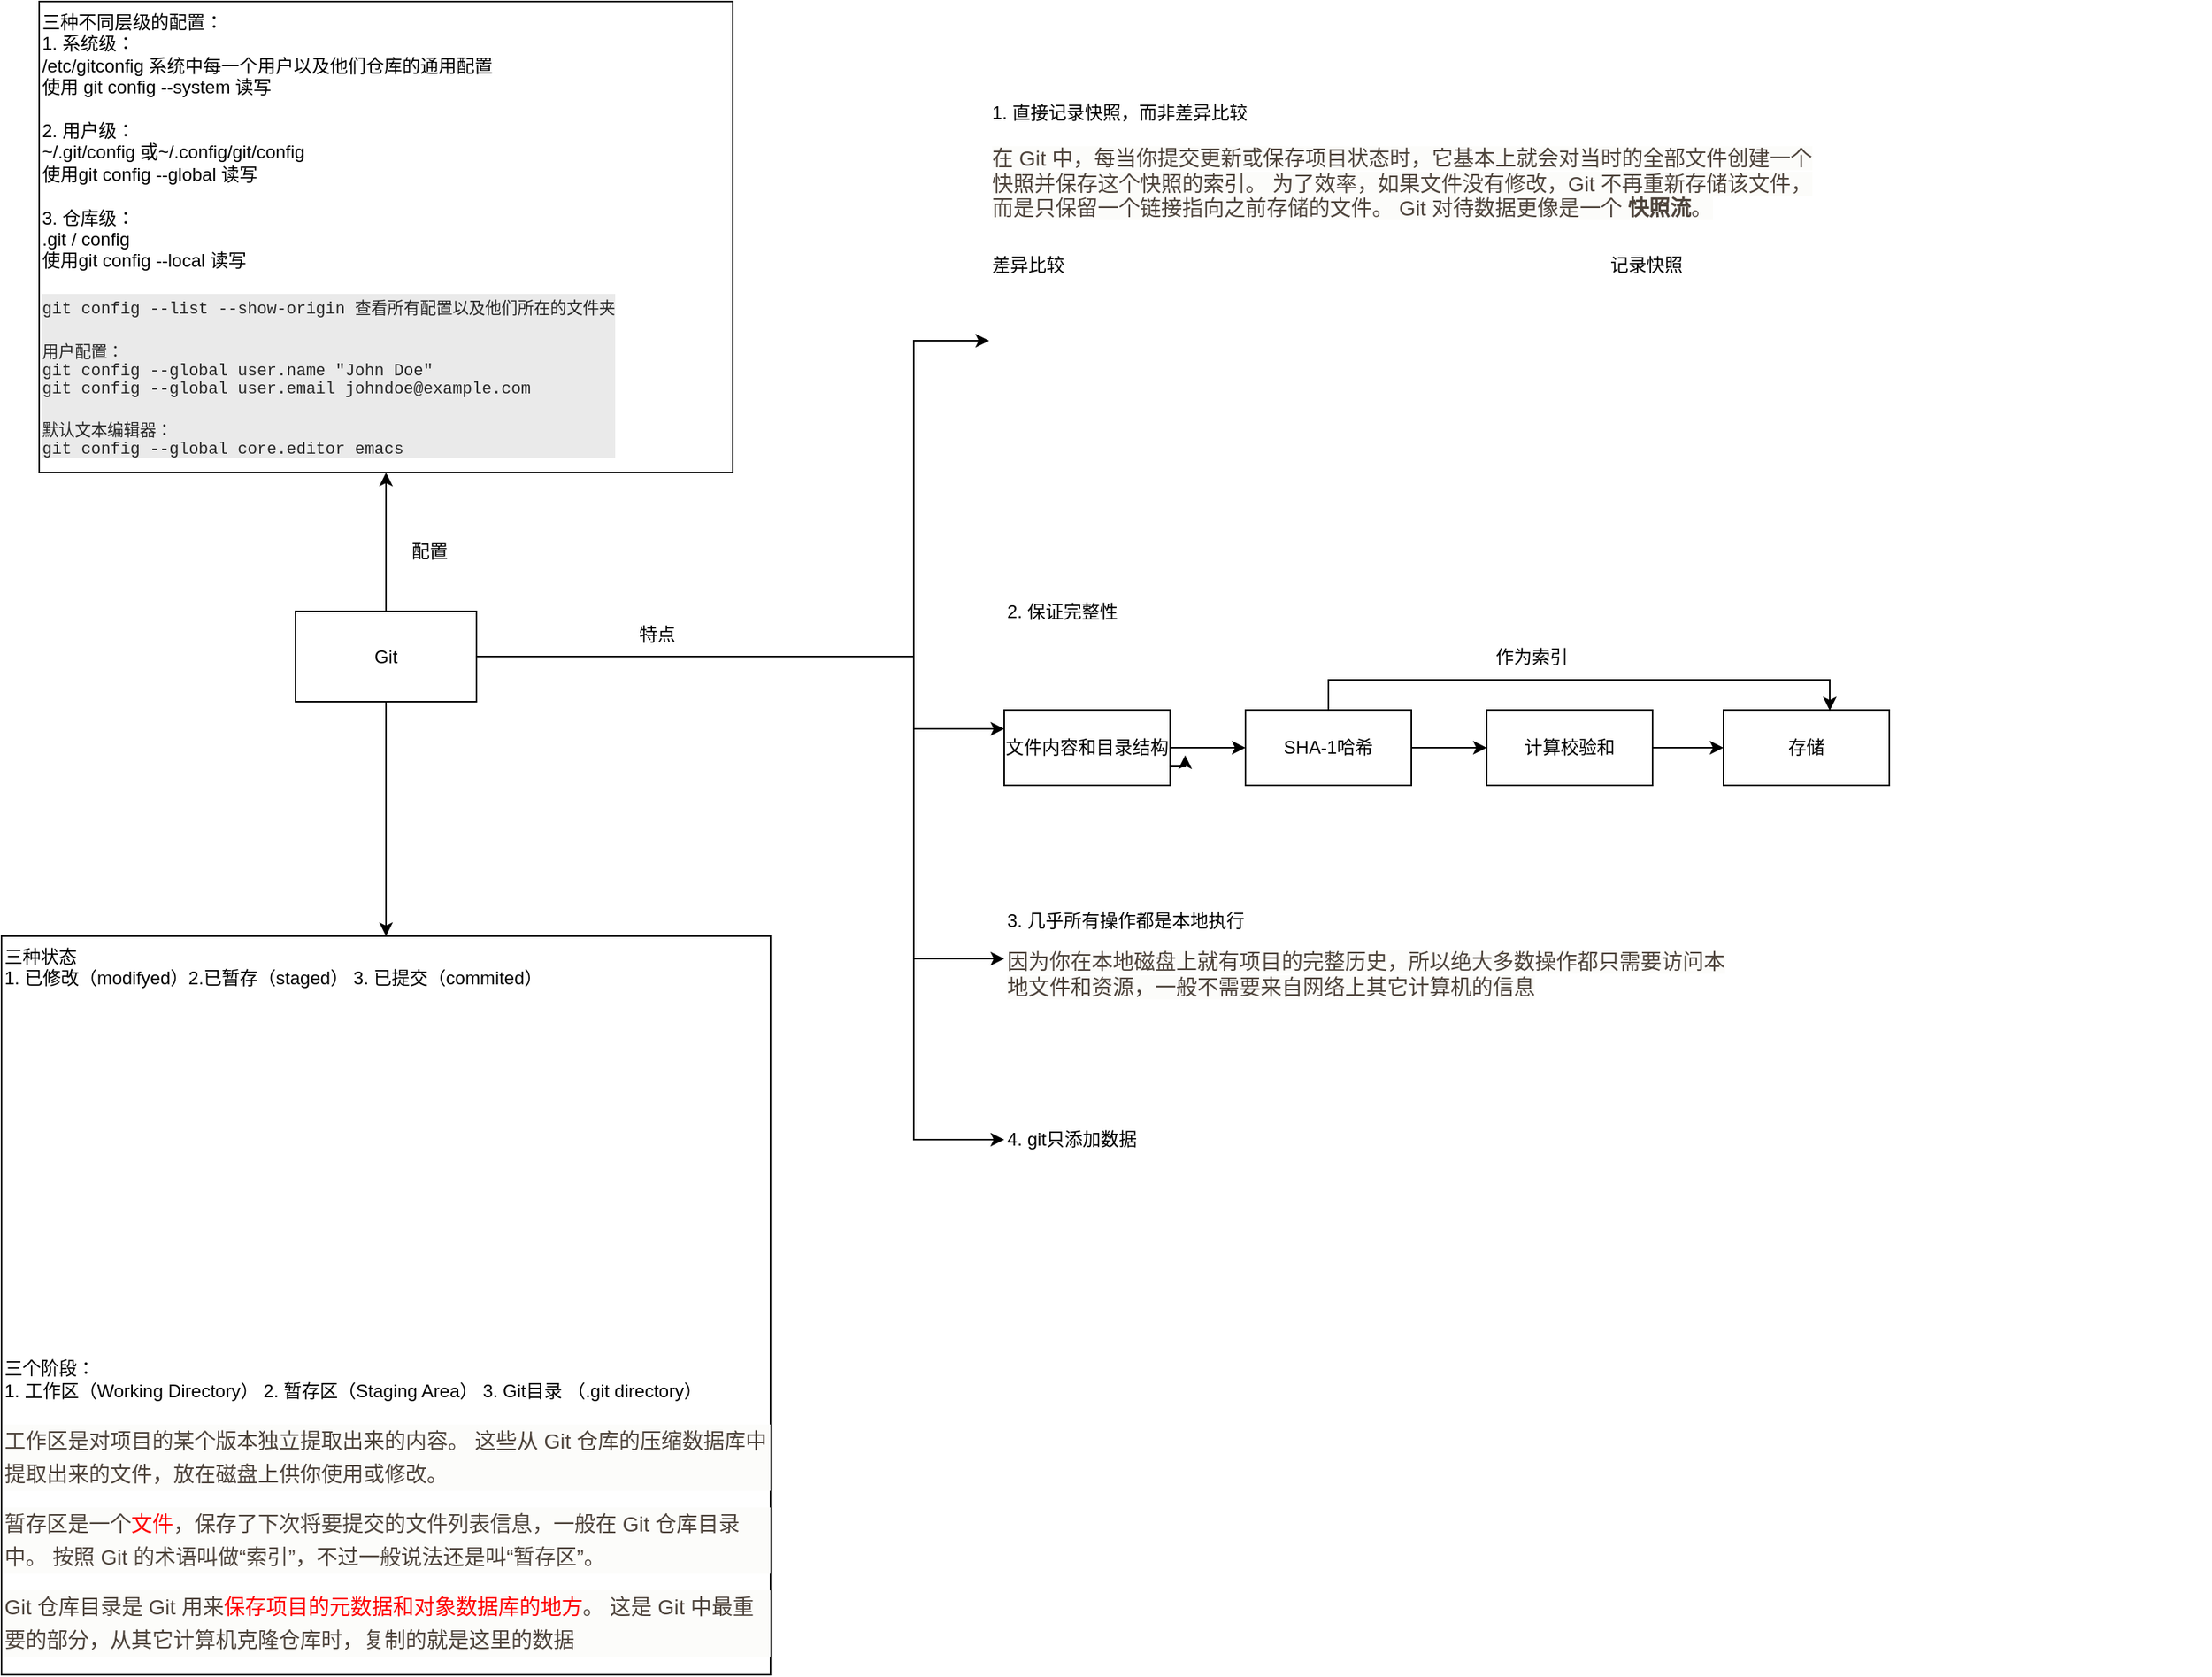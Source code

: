 <mxfile version="24.1.0" type="github">
  <diagram name="第 1 页" id="XfYK5ym5bn-TH3xhJaiv">
    <mxGraphModel dx="1657" dy="1699" grid="1" gridSize="10" guides="1" tooltips="1" connect="1" arrows="1" fold="1" page="1" pageScale="1" pageWidth="827" pageHeight="1169" math="0" shadow="0">
      <root>
        <mxCell id="0" />
        <mxCell id="1" parent="0" />
        <mxCell id="dV2PWm62k9ZfegvU0sN4-32" style="edgeStyle=orthogonalEdgeStyle;rounded=0;orthogonalLoop=1;jettySize=auto;html=1;exitX=1;exitY=0.5;exitDx=0;exitDy=0;entryX=0;entryY=0.25;entryDx=0;entryDy=0;" edge="1" parent="1" source="dV2PWm62k9ZfegvU0sN4-1" target="dV2PWm62k9ZfegvU0sN4-4">
          <mxGeometry relative="1" as="geometry">
            <Array as="points">
              <mxPoint x="20" y="425" />
              <mxPoint x="20" y="215" />
            </Array>
          </mxGeometry>
        </mxCell>
        <mxCell id="dV2PWm62k9ZfegvU0sN4-33" style="edgeStyle=orthogonalEdgeStyle;rounded=0;orthogonalLoop=1;jettySize=auto;html=1;exitX=1;exitY=0.5;exitDx=0;exitDy=0;entryX=0;entryY=0.25;entryDx=0;entryDy=0;" edge="1" parent="1" source="dV2PWm62k9ZfegvU0sN4-1" target="dV2PWm62k9ZfegvU0sN4-17">
          <mxGeometry relative="1" as="geometry">
            <Array as="points">
              <mxPoint x="20" y="425" />
              <mxPoint x="20" y="473" />
            </Array>
          </mxGeometry>
        </mxCell>
        <mxCell id="dV2PWm62k9ZfegvU0sN4-15" value="" style="group" vertex="1" connectable="0" parent="1">
          <mxGeometry x="80" y="585" width="487" height="70" as="geometry" />
        </mxCell>
        <mxCell id="dV2PWm62k9ZfegvU0sN4-13" value="3. 几乎所有操作都是本地执行" style="text;html=1;align=left;verticalAlign=middle;whiteSpace=wrap;rounded=0;" vertex="1" parent="dV2PWm62k9ZfegvU0sN4-15">
          <mxGeometry width="160" height="30" as="geometry" />
        </mxCell>
        <mxCell id="dV2PWm62k9ZfegvU0sN4-14" value="&lt;span style=&quot;color: rgb(78, 68, 60); font-family: sans-serif; font-size: 14px; background-color: rgb(252, 252, 250);&quot;&gt;因为你在本地磁盘上就有项目的完整历史，所以&lt;/span&gt;&lt;span style=&quot;color: rgb(78, 68, 60); font-family: sans-serif; font-size: 14px; background-color: rgb(252, 252, 250);&quot;&gt;绝大多数操作都只需要访问本地文件和资源，一般不需要来自网络上其它计算机的信息&lt;/span&gt;" style="text;html=1;align=left;verticalAlign=middle;whiteSpace=wrap;rounded=0;" vertex="1" parent="dV2PWm62k9ZfegvU0sN4-15">
          <mxGeometry y="30" width="487" height="40" as="geometry" />
        </mxCell>
        <mxCell id="dV2PWm62k9ZfegvU0sN4-34" style="edgeStyle=orthogonalEdgeStyle;rounded=0;orthogonalLoop=1;jettySize=auto;html=1;exitX=1;exitY=0.5;exitDx=0;exitDy=0;entryX=0;entryY=0.25;entryDx=0;entryDy=0;" edge="1" parent="1" source="dV2PWm62k9ZfegvU0sN4-1" target="dV2PWm62k9ZfegvU0sN4-14">
          <mxGeometry relative="1" as="geometry">
            <Array as="points">
              <mxPoint x="20" y="425" />
              <mxPoint x="20" y="625" />
            </Array>
          </mxGeometry>
        </mxCell>
        <mxCell id="dV2PWm62k9ZfegvU0sN4-29" value="4. git只添加数据" style="text;html=1;align=left;verticalAlign=middle;whiteSpace=wrap;rounded=0;" vertex="1" parent="1">
          <mxGeometry x="80" y="730" width="100" height="30" as="geometry" />
        </mxCell>
        <mxCell id="dV2PWm62k9ZfegvU0sN4-35" style="edgeStyle=orthogonalEdgeStyle;rounded=0;orthogonalLoop=1;jettySize=auto;html=1;exitX=1;exitY=0.5;exitDx=0;exitDy=0;entryX=0;entryY=0.5;entryDx=0;entryDy=0;" edge="1" parent="1" source="dV2PWm62k9ZfegvU0sN4-1" target="dV2PWm62k9ZfegvU0sN4-29">
          <mxGeometry relative="1" as="geometry">
            <Array as="points">
              <mxPoint x="20" y="425" />
              <mxPoint x="20" y="745" />
            </Array>
          </mxGeometry>
        </mxCell>
        <mxCell id="dV2PWm62k9ZfegvU0sN4-30" value="" style="group" vertex="1" connectable="0" parent="1">
          <mxGeometry x="80" y="380" width="587" height="130" as="geometry" />
        </mxCell>
        <mxCell id="dV2PWm62k9ZfegvU0sN4-16" value="2. 保证完整性" style="text;html=1;align=left;verticalAlign=middle;whiteSpace=wrap;rounded=0;" vertex="1" parent="dV2PWm62k9ZfegvU0sN4-30">
          <mxGeometry width="80" height="30" as="geometry" />
        </mxCell>
        <mxCell id="dV2PWm62k9ZfegvU0sN4-28" value="" style="group" vertex="1" connectable="0" parent="dV2PWm62k9ZfegvU0sN4-30">
          <mxGeometry y="30" width="587" height="100" as="geometry" />
        </mxCell>
        <mxCell id="dV2PWm62k9ZfegvU0sN4-24" value="" style="group" vertex="1" connectable="0" parent="dV2PWm62k9ZfegvU0sN4-28">
          <mxGeometry y="50" width="587" height="50" as="geometry" />
        </mxCell>
        <mxCell id="dV2PWm62k9ZfegvU0sN4-20" style="edgeStyle=orthogonalEdgeStyle;rounded=0;orthogonalLoop=1;jettySize=auto;html=1;exitX=1;exitY=0.5;exitDx=0;exitDy=0;entryX=0;entryY=0.5;entryDx=0;entryDy=0;" edge="1" parent="dV2PWm62k9ZfegvU0sN4-24" source="dV2PWm62k9ZfegvU0sN4-17" target="dV2PWm62k9ZfegvU0sN4-18">
          <mxGeometry relative="1" as="geometry" />
        </mxCell>
        <mxCell id="dV2PWm62k9ZfegvU0sN4-25" style="edgeStyle=orthogonalEdgeStyle;rounded=0;orthogonalLoop=1;jettySize=auto;html=1;exitX=1;exitY=0.75;exitDx=0;exitDy=0;" edge="1" parent="dV2PWm62k9ZfegvU0sN4-24" source="dV2PWm62k9ZfegvU0sN4-17">
          <mxGeometry relative="1" as="geometry">
            <mxPoint x="120" y="30" as="targetPoint" />
          </mxGeometry>
        </mxCell>
        <mxCell id="dV2PWm62k9ZfegvU0sN4-17" value="文件内容和目录结构" style="rounded=0;whiteSpace=wrap;html=1;" vertex="1" parent="dV2PWm62k9ZfegvU0sN4-24">
          <mxGeometry width="110" height="50" as="geometry" />
        </mxCell>
        <mxCell id="dV2PWm62k9ZfegvU0sN4-21" style="edgeStyle=orthogonalEdgeStyle;rounded=0;orthogonalLoop=1;jettySize=auto;html=1;exitX=1;exitY=0.5;exitDx=0;exitDy=0;" edge="1" parent="dV2PWm62k9ZfegvU0sN4-24" source="dV2PWm62k9ZfegvU0sN4-18" target="dV2PWm62k9ZfegvU0sN4-19">
          <mxGeometry relative="1" as="geometry" />
        </mxCell>
        <mxCell id="dV2PWm62k9ZfegvU0sN4-18" value="SHA-1哈希" style="rounded=0;whiteSpace=wrap;html=1;" vertex="1" parent="dV2PWm62k9ZfegvU0sN4-24">
          <mxGeometry x="160" width="110" height="50" as="geometry" />
        </mxCell>
        <mxCell id="dV2PWm62k9ZfegvU0sN4-23" style="edgeStyle=orthogonalEdgeStyle;rounded=0;orthogonalLoop=1;jettySize=auto;html=1;exitX=1;exitY=0.5;exitDx=0;exitDy=0;entryX=0;entryY=0.5;entryDx=0;entryDy=0;" edge="1" parent="dV2PWm62k9ZfegvU0sN4-24" source="dV2PWm62k9ZfegvU0sN4-19" target="dV2PWm62k9ZfegvU0sN4-22">
          <mxGeometry relative="1" as="geometry" />
        </mxCell>
        <mxCell id="dV2PWm62k9ZfegvU0sN4-19" value="计算校验和" style="rounded=0;whiteSpace=wrap;html=1;" vertex="1" parent="dV2PWm62k9ZfegvU0sN4-24">
          <mxGeometry x="320" width="110" height="50" as="geometry" />
        </mxCell>
        <mxCell id="dV2PWm62k9ZfegvU0sN4-22" value="存储" style="rounded=0;whiteSpace=wrap;html=1;" vertex="1" parent="dV2PWm62k9ZfegvU0sN4-24">
          <mxGeometry x="477" width="110" height="50" as="geometry" />
        </mxCell>
        <mxCell id="dV2PWm62k9ZfegvU0sN4-26" style="edgeStyle=orthogonalEdgeStyle;rounded=0;orthogonalLoop=1;jettySize=auto;html=1;exitX=0.5;exitY=0;exitDx=0;exitDy=0;entryX=0.641;entryY=0.007;entryDx=0;entryDy=0;entryPerimeter=0;" edge="1" parent="dV2PWm62k9ZfegvU0sN4-24" source="dV2PWm62k9ZfegvU0sN4-18" target="dV2PWm62k9ZfegvU0sN4-22">
          <mxGeometry relative="1" as="geometry" />
        </mxCell>
        <mxCell id="dV2PWm62k9ZfegvU0sN4-27" value="作为索引" style="text;html=1;align=center;verticalAlign=middle;whiteSpace=wrap;rounded=0;" vertex="1" parent="dV2PWm62k9ZfegvU0sN4-28">
          <mxGeometry x="320" width="60" height="30" as="geometry" />
        </mxCell>
        <mxCell id="dV2PWm62k9ZfegvU0sN4-39" style="edgeStyle=orthogonalEdgeStyle;rounded=0;orthogonalLoop=1;jettySize=auto;html=1;exitX=0.5;exitY=1;exitDx=0;exitDy=0;" edge="1" parent="1" source="dV2PWm62k9ZfegvU0sN4-1" target="dV2PWm62k9ZfegvU0sN4-37">
          <mxGeometry relative="1" as="geometry" />
        </mxCell>
        <mxCell id="dV2PWm62k9ZfegvU0sN4-31" value="" style="group" vertex="1" connectable="0" parent="1">
          <mxGeometry x="70" y="50" width="810" height="285" as="geometry" />
        </mxCell>
        <mxCell id="dV2PWm62k9ZfegvU0sN4-2" value="1. 直接记录快照，而非差异比较&lt;div&gt;&lt;br&gt;&lt;/div&gt;&lt;div&gt;&lt;span style=&quot;color: rgb(78, 68, 60); font-family: sans-serif; font-size: 14px; background-color: rgb(252, 252, 250);&quot;&gt;在 Git 中，每当你提交更新或保存项目状态时，它基本上就会对当时的全部文件创建一个快照并保存这个快照的索引。 为了效率，如果文件没有修改，Git 不再重新存储该文件，而是只保留一个链接指向之前存储的文件。 Git 对待数据更像是一个&amp;nbsp;&lt;/span&gt;&lt;strong style=&quot;box-sizing: border-box; color: rgb(78, 68, 60); font-family: sans-serif; font-size: 14px; background-color: rgb(252, 252, 250);&quot;&gt;快照流&lt;/strong&gt;&lt;span style=&quot;color: rgb(78, 68, 60); font-family: sans-serif; font-size: 14px; background-color: rgb(252, 252, 250);&quot;&gt;。&lt;/span&gt;&lt;br&gt;&lt;/div&gt;" style="text;html=1;align=left;verticalAlign=top;whiteSpace=wrap;rounded=0;" vertex="1" parent="dV2PWm62k9ZfegvU0sN4-31">
          <mxGeometry width="550" height="100" as="geometry" />
        </mxCell>
        <mxCell id="dV2PWm62k9ZfegvU0sN4-6" value="" style="group" vertex="1" connectable="0" parent="dV2PWm62k9ZfegvU0sN4-31">
          <mxGeometry y="100" width="361.29" height="185" as="geometry" />
        </mxCell>
        <mxCell id="dV2PWm62k9ZfegvU0sN4-4" value="" style="shape=image;verticalLabelPosition=bottom;labelBackgroundColor=default;verticalAlign=top;aspect=fixed;imageAspect=0;image=https://git-scm.com/book/en/v2/images/deltas.png;" vertex="1" parent="dV2PWm62k9ZfegvU0sN4-6">
          <mxGeometry y="30" width="361.29" height="140" as="geometry" />
        </mxCell>
        <mxCell id="dV2PWm62k9ZfegvU0sN4-5" value="差异比较" style="text;html=1;align=left;verticalAlign=middle;whiteSpace=wrap;rounded=0;" vertex="1" parent="dV2PWm62k9ZfegvU0sN4-6">
          <mxGeometry width="52.5" height="30" as="geometry" />
        </mxCell>
        <mxCell id="dV2PWm62k9ZfegvU0sN4-12" value="" style="group" vertex="1" connectable="0" parent="dV2PWm62k9ZfegvU0sN4-31">
          <mxGeometry x="410" y="100" width="400" height="182.5" as="geometry" />
        </mxCell>
        <mxCell id="dV2PWm62k9ZfegvU0sN4-9" value="" style="shape=image;verticalLabelPosition=bottom;labelBackgroundColor=default;verticalAlign=top;aspect=fixed;imageAspect=0;image=https://git-scm.com/book/en/v2/images/snapshots.png;" vertex="1" parent="dV2PWm62k9ZfegvU0sN4-12">
          <mxGeometry y="30" width="400" height="152.5" as="geometry" />
        </mxCell>
        <mxCell id="dV2PWm62k9ZfegvU0sN4-11" value="记录快照" style="text;html=1;align=left;verticalAlign=middle;whiteSpace=wrap;rounded=0;" vertex="1" parent="dV2PWm62k9ZfegvU0sN4-12">
          <mxGeometry width="60" height="30" as="geometry" />
        </mxCell>
        <mxCell id="dV2PWm62k9ZfegvU0sN4-40" style="edgeStyle=orthogonalEdgeStyle;rounded=0;orthogonalLoop=1;jettySize=auto;html=1;exitX=0.5;exitY=0;exitDx=0;exitDy=0;entryX=0.5;entryY=1;entryDx=0;entryDy=0;" edge="1" parent="1" source="dV2PWm62k9ZfegvU0sN4-1" target="dV2PWm62k9ZfegvU0sN4-42">
          <mxGeometry relative="1" as="geometry">
            <mxPoint x="-330" y="260" as="targetPoint" />
          </mxGeometry>
        </mxCell>
        <mxCell id="dV2PWm62k9ZfegvU0sN4-36" value="特点" style="text;html=1;align=center;verticalAlign=middle;whiteSpace=wrap;rounded=0;" vertex="1" parent="1">
          <mxGeometry x="-180" y="394.5" width="60" height="30" as="geometry" />
        </mxCell>
        <mxCell id="dV2PWm62k9ZfegvU0sN4-1" value="Git" style="rounded=0;whiteSpace=wrap;html=1;" vertex="1" parent="1">
          <mxGeometry x="-390" y="394.5" width="120" height="60" as="geometry" />
        </mxCell>
        <mxCell id="dV2PWm62k9ZfegvU0sN4-37" value="三种状态&lt;div&gt;1. 已修改（modifyed）2.&lt;span style=&quot;background-color: initial;&quot;&gt;已暂存（staged）&lt;/span&gt;&lt;span style=&quot;background-color: initial;&quot;&gt;&amp;nbsp;3.&amp;nbsp;&lt;/span&gt;&lt;span style=&quot;background-color: initial;&quot;&gt;已提交（commited）&lt;/span&gt;&lt;/div&gt;&lt;div&gt;&lt;span style=&quot;background-color: initial;&quot;&gt;&lt;br&gt;&lt;/span&gt;&lt;/div&gt;&lt;div&gt;&lt;span style=&quot;background-color: initial;&quot;&gt;&lt;br&gt;&lt;/span&gt;&lt;/div&gt;&lt;div&gt;&lt;span style=&quot;background-color: initial;&quot;&gt;&lt;br&gt;&lt;/span&gt;&lt;/div&gt;&lt;div&gt;&lt;span style=&quot;background-color: initial;&quot;&gt;&lt;br&gt;&lt;/span&gt;&lt;/div&gt;&lt;div&gt;&lt;span style=&quot;background-color: initial;&quot;&gt;&lt;br&gt;&lt;/span&gt;&lt;/div&gt;&lt;div&gt;&lt;span style=&quot;background-color: initial;&quot;&gt;&lt;br&gt;&lt;/span&gt;&lt;/div&gt;&lt;div&gt;&lt;span style=&quot;background-color: initial;&quot;&gt;&lt;br&gt;&lt;/span&gt;&lt;/div&gt;&lt;div&gt;&lt;span style=&quot;background-color: initial;&quot;&gt;&lt;br&gt;&lt;/span&gt;&lt;/div&gt;&lt;div&gt;&lt;span style=&quot;background-color: initial;&quot;&gt;&lt;br&gt;&lt;/span&gt;&lt;/div&gt;&lt;div&gt;&lt;span style=&quot;background-color: initial;&quot;&gt;&lt;br&gt;&lt;/span&gt;&lt;/div&gt;&lt;div&gt;&lt;span style=&quot;background-color: initial;&quot;&gt;&lt;br&gt;&lt;/span&gt;&lt;/div&gt;&lt;div&gt;&lt;span style=&quot;background-color: initial;&quot;&gt;&lt;br&gt;&lt;/span&gt;&lt;/div&gt;&lt;div&gt;&lt;span style=&quot;background-color: initial;&quot;&gt;&lt;br&gt;&lt;/span&gt;&lt;/div&gt;&lt;div&gt;&lt;span style=&quot;background-color: initial;&quot;&gt;&lt;br&gt;&lt;/span&gt;&lt;/div&gt;&lt;div&gt;&lt;span style=&quot;background-color: initial;&quot;&gt;&lt;br&gt;&lt;/span&gt;&lt;/div&gt;&lt;div&gt;&lt;span style=&quot;background-color: initial;&quot;&gt;&lt;br&gt;&lt;/span&gt;&lt;/div&gt;&lt;div&gt;&lt;span style=&quot;background-color: initial;&quot;&gt;&lt;br&gt;&lt;/span&gt;&lt;/div&gt;&lt;div&gt;&lt;span style=&quot;background-color: initial;&quot;&gt;三个阶段：&lt;/span&gt;&lt;/div&gt;&lt;div&gt;&lt;span style=&quot;background-color: initial;&quot;&gt;1. 工作区（Working Directory） 2. 暂存区（Staging Area） 3. Git目录 （.git directory）&lt;/span&gt;&lt;/div&gt;&lt;div&gt;&lt;span style=&quot;background-color: initial;&quot;&gt;&lt;br&gt;&lt;/span&gt;&lt;/div&gt;&lt;div&gt;&lt;div style=&quot;box-sizing: border-box; color: rgb(78, 68, 60); font-family: Adelle, &amp;quot;Roboto Slab&amp;quot;, &amp;quot;DejaVu Serif&amp;quot;, Georgia, &amp;quot;Times New Roman&amp;quot;, sans-serif; font-size: 14px; background-color: rgb(252, 252, 250);&quot; class=&quot;paragraph&quot;&gt;&lt;p style=&quot;margin: 0px 0px 11px; line-height: 22px; box-sizing: border-box; font-family: sans-serif;&quot;&gt;工作区是对项目的某个版本独立提取出来的内容。 这些从 Git 仓库的压缩数据库中提取出来的文件，放在磁盘上供你使用或修改。&lt;/p&gt;&lt;/div&gt;&lt;div style=&quot;box-sizing: border-box; font-family: Adelle, &amp;quot;Roboto Slab&amp;quot;, &amp;quot;DejaVu Serif&amp;quot;, Georgia, &amp;quot;Times New Roman&amp;quot;, sans-serif; font-size: 14px; background-color: rgb(252, 252, 250);&quot; class=&quot;paragraph&quot;&gt;&lt;p style=&quot;margin: 0px 0px 11px; line-height: 22px; box-sizing: border-box; font-family: sans-serif;&quot;&gt;&lt;font color=&quot;#4e443c&quot;&gt;暂存区是一个&lt;/font&gt;&lt;font color=&quot;#ff0000&quot;&gt;文件&lt;/font&gt;&lt;font color=&quot;#4e443c&quot;&gt;，保存了下次将要提交的文件列表信息，一般在 Git 仓库目录中。 按照 Git 的术语叫做“索引”，不过一般说法还是叫“暂存区”。&lt;/font&gt;&lt;/p&gt;&lt;/div&gt;&lt;div style=&quot;box-sizing: border-box; font-family: Adelle, &amp;quot;Roboto Slab&amp;quot;, &amp;quot;DejaVu Serif&amp;quot;, Georgia, &amp;quot;Times New Roman&amp;quot;, sans-serif; font-size: 14px; background-color: rgb(252, 252, 250);&quot; class=&quot;paragraph&quot;&gt;&lt;p style=&quot;margin: 0px 0px 11px; line-height: 22px; box-sizing: border-box; font-family: sans-serif;&quot;&gt;&lt;font color=&quot;#4e443c&quot;&gt;Git 仓库目录是 Git 用来&lt;/font&gt;&lt;font color=&quot;#ff0000&quot;&gt;保存项目的元数据和对象数据库的地方&lt;/font&gt;&lt;font color=&quot;#4e443c&quot;&gt;。 这是 Git 中最重要的部分，从其它计算机克隆仓库时，复制的就是这里的数据&lt;/font&gt;&lt;/p&gt;&lt;/div&gt;&lt;/div&gt;" style="rounded=0;whiteSpace=wrap;html=1;align=left;verticalAlign=top;" vertex="1" parent="1">
          <mxGeometry x="-585" y="610" width="510" height="490" as="geometry" />
        </mxCell>
        <mxCell id="dV2PWm62k9ZfegvU0sN4-38" value="" style="shape=image;verticalLabelPosition=bottom;labelBackgroundColor=default;verticalAlign=top;aspect=fixed;imageAspect=0;image=https://git-scm.com/book/en/v2/images/areas.png;" vertex="1" parent="1">
          <mxGeometry x="-480" y="655" width="390" height="214.99" as="geometry" />
        </mxCell>
        <mxCell id="dV2PWm62k9ZfegvU0sN4-41" value="配置" style="text;html=1;align=left;verticalAlign=middle;whiteSpace=wrap;rounded=0;" vertex="1" parent="1">
          <mxGeometry x="-315" y="340" width="60" height="30" as="geometry" />
        </mxCell>
        <mxCell id="dV2PWm62k9ZfegvU0sN4-42" value="三种不同层级的配置：&lt;div&gt;&lt;div&gt;1. 系统级：&lt;/div&gt;&lt;div&gt;/etc/gitconfig 系统中每一个用户以及他们仓库的通用配置&lt;/div&gt;&lt;div&gt;使用 git config --system 读写&lt;/div&gt;&lt;div&gt;&lt;br&gt;&lt;/div&gt;&lt;div&gt;2. 用户级：&lt;/div&gt;&lt;div&gt;~/.git/config 或~/.config/git/config&amp;nbsp;&lt;/div&gt;&lt;div&gt;使用git config --global 读写&lt;/div&gt;&lt;/div&gt;&lt;div&gt;&lt;br&gt;&lt;/div&gt;&lt;div&gt;3. 仓库级：&lt;/div&gt;&lt;div&gt;.git / config&lt;/div&gt;&lt;div&gt;使用git config --local 读写&lt;/div&gt;&lt;div&gt;&lt;br&gt;&lt;/div&gt;&lt;div&gt;&lt;p style=&quot;margin: 0px; font-variant-numeric: normal; font-variant-east-asian: normal; font-variant-alternates: normal; font-kerning: auto; font-optical-sizing: auto; font-feature-settings: normal; font-variation-settings: normal; font-variant-position: normal; font-stretch: normal; font-size: 10.8px; line-height: normal; font-family: Courier; color: rgb(38, 38, 38); -webkit-text-stroke-color: rgb(38, 38, 38); background-color: rgb(234, 234, 234);&quot; class=&quot;p1&quot;&gt;&lt;span style=&quot;font-kerning: none;&quot; class=&quot;s1&quot;&gt;git config --list --show-origin &lt;/span&gt;&lt;span style=&quot;font-variant-numeric: normal; font-variant-east-asian: normal; font-variant-alternates: normal; font-variant-position: normal; font-optical-sizing: auto; font-feature-settings: normal; font-variation-settings: normal; font-stretch: normal; line-height: normal; font-family: &amp;quot;PingFang SC&amp;quot;; font-kerning: none;&quot; class=&quot;s2&quot;&gt;查看所有配置以及他们所在的文件夹&lt;/span&gt;&lt;/p&gt;&lt;p style=&quot;margin: 0px; font-variant-numeric: normal; font-variant-east-asian: normal; font-variant-alternates: normal; font-kerning: auto; font-optical-sizing: auto; font-feature-settings: normal; font-variation-settings: normal; font-variant-position: normal; font-stretch: normal; font-size: 10.8px; line-height: normal; font-family: Courier; color: rgb(38, 38, 38); -webkit-text-stroke-color: rgb(38, 38, 38); background-color: rgb(234, 234, 234); min-height: 13px;&quot; class=&quot;p2&quot;&gt;&lt;span style=&quot;font-kerning: none;&quot; class=&quot;s1&quot;&gt;&amp;nbsp;&lt;/span&gt;&lt;/p&gt;&lt;p style=&quot;margin: 0px; font-variant-numeric: normal; font-variant-east-asian: normal; font-variant-alternates: normal; font-kerning: auto; font-optical-sizing: auto; font-feature-settings: normal; font-variation-settings: normal; font-variant-position: normal; font-stretch: normal; font-size: 10.8px; line-height: normal; font-family: &amp;quot;PingFang SC&amp;quot;; color: rgb(38, 38, 38); -webkit-text-stroke-color: rgb(38, 38, 38); background-color: rgb(234, 234, 234);&quot; class=&quot;p3&quot;&gt;&lt;span style=&quot;font-kerning: none;&quot; class=&quot;s1&quot;&gt;用户配置：&lt;/span&gt;&lt;/p&gt;&lt;p style=&quot;margin: 0px; font-variant-numeric: normal; font-variant-east-asian: normal; font-variant-alternates: normal; font-kerning: auto; font-optical-sizing: auto; font-feature-settings: normal; font-variation-settings: normal; font-variant-position: normal; font-stretch: normal; font-size: 10.8px; line-height: normal; font-family: Courier; color: rgb(38, 38, 38); -webkit-text-stroke-color: rgb(38, 38, 38); background-color: rgb(234, 234, 234);&quot; class=&quot;p4&quot;&gt;&lt;span style=&quot;font-kerning: none;&quot; class=&quot;s1&quot;&gt;git config --global user.name &quot;John Doe&quot;&lt;/span&gt;&lt;/p&gt;&lt;p style=&quot;margin: 0px; font-variant-numeric: normal; font-variant-east-asian: normal; font-variant-alternates: normal; font-kerning: auto; font-optical-sizing: auto; font-feature-settings: normal; font-variation-settings: normal; font-variant-position: normal; font-stretch: normal; font-size: 10.8px; line-height: normal; font-family: Courier; color: rgb(38, 38, 38); -webkit-text-stroke-color: rgb(38, 38, 38); background-color: rgb(234, 234, 234);&quot; class=&quot;p4&quot;&gt;&lt;span style=&quot;font-kerning: none;&quot; class=&quot;s1&quot;&gt;git config --global user.email johndoe@example.com&lt;/span&gt;&lt;/p&gt;&lt;p style=&quot;margin: 0px; font-variant-numeric: normal; font-variant-east-asian: normal; font-variant-alternates: normal; font-kerning: auto; font-optical-sizing: auto; font-feature-settings: normal; font-variation-settings: normal; font-variant-position: normal; font-stretch: normal; font-size: 10.8px; line-height: normal; font-family: Courier; color: rgb(38, 38, 38); -webkit-text-stroke-color: rgb(38, 38, 38); background-color: rgb(234, 234, 234);&quot; class=&quot;p4&quot;&gt;&lt;span style=&quot;font-kerning: none;&quot; class=&quot;s1&quot;&gt;&lt;br&gt;&lt;/span&gt;&lt;/p&gt;&lt;p style=&quot;margin: 0px; font-variant-numeric: normal; font-variant-east-asian: normal; font-variant-alternates: normal; font-kerning: auto; font-optical-sizing: auto; font-feature-settings: normal; font-variation-settings: normal; font-variant-position: normal; font-stretch: normal; font-size: 10.8px; line-height: normal; font-family: Courier; color: rgb(38, 38, 38); -webkit-text-stroke-color: rgb(38, 38, 38); background-color: rgb(234, 234, 234);&quot; class=&quot;p4&quot;&gt;&lt;span style=&quot;font-kerning: none;&quot; class=&quot;s1&quot;&gt;默认文本编辑器：&lt;/span&gt;&lt;/p&gt;&lt;p style=&quot;margin: 0px; font-variant-numeric: normal; font-variant-east-asian: normal; font-variant-alternates: normal; font-kerning: auto; font-optical-sizing: auto; font-feature-settings: normal; font-variation-settings: normal; font-variant-position: normal; font-stretch: normal; font-size: 10.8px; line-height: normal; font-family: Courier; color: rgb(38, 38, 38); -webkit-text-stroke-color: rgb(38, 38, 38); background-color: rgb(234, 234, 234);&quot; class=&quot;p4&quot;&gt;&lt;span style=&quot;font-kerning: none;&quot; class=&quot;s1&quot;&gt;&lt;/span&gt;&lt;/p&gt;&lt;p style=&quot;margin: 0px; font-variant-numeric: normal; font-variant-east-asian: normal; font-variant-alternates: normal; font-kerning: auto; font-optical-sizing: auto; font-feature-settings: normal; font-variation-settings: normal; font-variant-position: normal; font-stretch: normal; font-size: 10.8px; line-height: normal; font-family: Courier; color: rgb(38, 38, 38); -webkit-text-stroke-color: rgb(38, 38, 38); background-color: rgb(234, 234, 234);&quot; class=&quot;p1&quot;&gt;&lt;span style=&quot;font-kerning: none;&quot; class=&quot;s1&quot;&gt;git config --global core.editor emacs&lt;/span&gt;&lt;/p&gt;&lt;/div&gt;" style="rounded=0;whiteSpace=wrap;html=1;align=left;verticalAlign=top;" vertex="1" parent="1">
          <mxGeometry x="-560" y="-10" width="460" height="312.5" as="geometry" />
        </mxCell>
      </root>
    </mxGraphModel>
  </diagram>
</mxfile>
